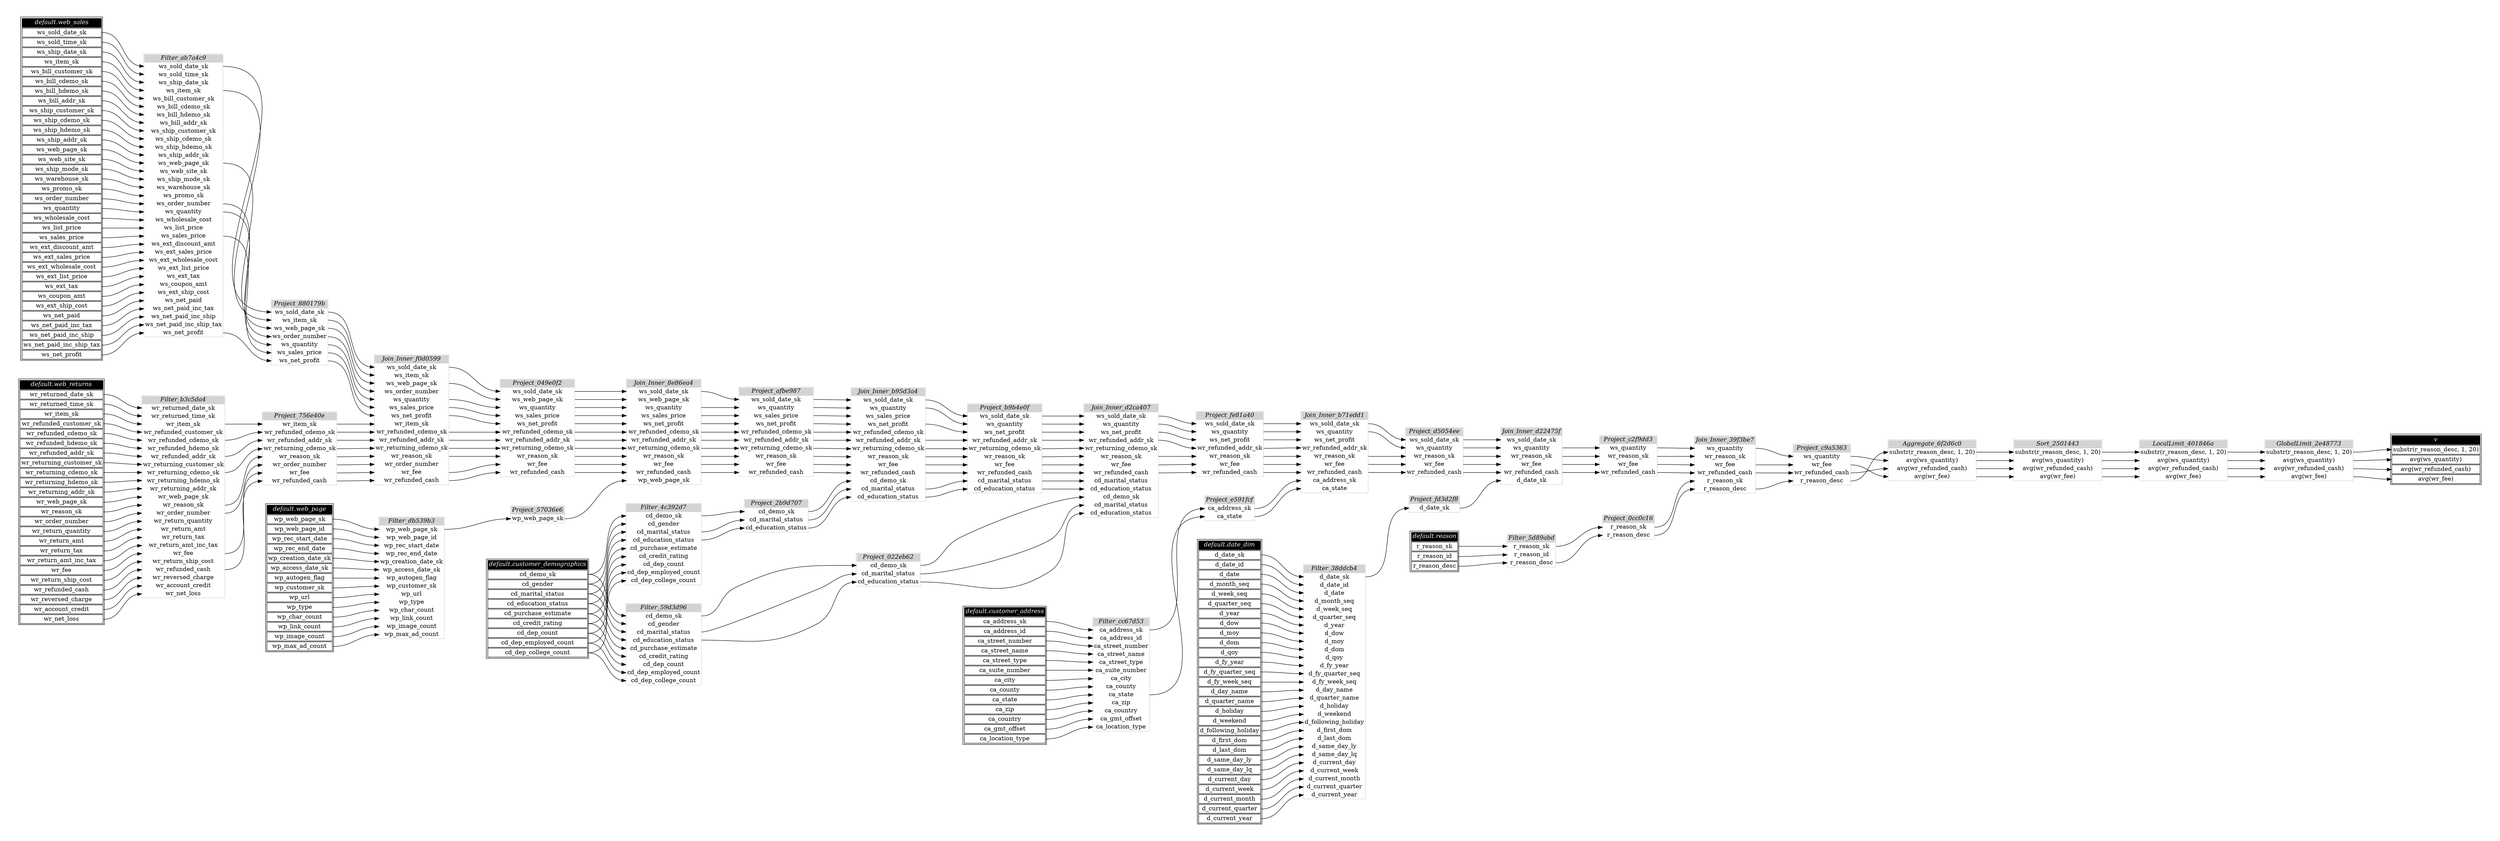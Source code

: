 // Automatically generated by TPCDSFlowTestSuite


digraph {
  graph [pad="0.5" nodesep="0.5" ranksep="1" fontname="Helvetica" rankdir=LR];
  node [shape=plaintext]

  
"Aggregate_6f2d6c0" [label=<
<table color="lightgray" border="1" cellborder="0" cellspacing="0">
  <tr><td bgcolor="lightgray" port="nodeName"><i>Aggregate_6f2d6c0</i></td></tr>
  <tr><td port="0">substr(r_reason_desc, 1, 20)</td></tr>
<tr><td port="1">avg(ws_quantity)</td></tr>
<tr><td port="2">avg(wr_refunded_cash)</td></tr>
<tr><td port="3">avg(wr_fee)</td></tr>
</table>>];
     

"Filter_38ddcb4" [label=<
<table color="lightgray" border="1" cellborder="0" cellspacing="0">
  <tr><td bgcolor="lightgray" port="nodeName"><i>Filter_38ddcb4</i></td></tr>
  <tr><td port="0">d_date_sk</td></tr>
<tr><td port="1">d_date_id</td></tr>
<tr><td port="2">d_date</td></tr>
<tr><td port="3">d_month_seq</td></tr>
<tr><td port="4">d_week_seq</td></tr>
<tr><td port="5">d_quarter_seq</td></tr>
<tr><td port="6">d_year</td></tr>
<tr><td port="7">d_dow</td></tr>
<tr><td port="8">d_moy</td></tr>
<tr><td port="9">d_dom</td></tr>
<tr><td port="10">d_qoy</td></tr>
<tr><td port="11">d_fy_year</td></tr>
<tr><td port="12">d_fy_quarter_seq</td></tr>
<tr><td port="13">d_fy_week_seq</td></tr>
<tr><td port="14">d_day_name</td></tr>
<tr><td port="15">d_quarter_name</td></tr>
<tr><td port="16">d_holiday</td></tr>
<tr><td port="17">d_weekend</td></tr>
<tr><td port="18">d_following_holiday</td></tr>
<tr><td port="19">d_first_dom</td></tr>
<tr><td port="20">d_last_dom</td></tr>
<tr><td port="21">d_same_day_ly</td></tr>
<tr><td port="22">d_same_day_lq</td></tr>
<tr><td port="23">d_current_day</td></tr>
<tr><td port="24">d_current_week</td></tr>
<tr><td port="25">d_current_month</td></tr>
<tr><td port="26">d_current_quarter</td></tr>
<tr><td port="27">d_current_year</td></tr>
</table>>];
     

"Filter_4c392d7" [label=<
<table color="lightgray" border="1" cellborder="0" cellspacing="0">
  <tr><td bgcolor="lightgray" port="nodeName"><i>Filter_4c392d7</i></td></tr>
  <tr><td port="0">cd_demo_sk</td></tr>
<tr><td port="1">cd_gender</td></tr>
<tr><td port="2">cd_marital_status</td></tr>
<tr><td port="3">cd_education_status</td></tr>
<tr><td port="4">cd_purchase_estimate</td></tr>
<tr><td port="5">cd_credit_rating</td></tr>
<tr><td port="6">cd_dep_count</td></tr>
<tr><td port="7">cd_dep_employed_count</td></tr>
<tr><td port="8">cd_dep_college_count</td></tr>
</table>>];
     

"Filter_59d3d96" [label=<
<table color="lightgray" border="1" cellborder="0" cellspacing="0">
  <tr><td bgcolor="lightgray" port="nodeName"><i>Filter_59d3d96</i></td></tr>
  <tr><td port="0">cd_demo_sk</td></tr>
<tr><td port="1">cd_gender</td></tr>
<tr><td port="2">cd_marital_status</td></tr>
<tr><td port="3">cd_education_status</td></tr>
<tr><td port="4">cd_purchase_estimate</td></tr>
<tr><td port="5">cd_credit_rating</td></tr>
<tr><td port="6">cd_dep_count</td></tr>
<tr><td port="7">cd_dep_employed_count</td></tr>
<tr><td port="8">cd_dep_college_count</td></tr>
</table>>];
     

"Filter_5d89abd" [label=<
<table color="lightgray" border="1" cellborder="0" cellspacing="0">
  <tr><td bgcolor="lightgray" port="nodeName"><i>Filter_5d89abd</i></td></tr>
  <tr><td port="0">r_reason_sk</td></tr>
<tr><td port="1">r_reason_id</td></tr>
<tr><td port="2">r_reason_desc</td></tr>
</table>>];
     

"Filter_ab7a4c9" [label=<
<table color="lightgray" border="1" cellborder="0" cellspacing="0">
  <tr><td bgcolor="lightgray" port="nodeName"><i>Filter_ab7a4c9</i></td></tr>
  <tr><td port="0">ws_sold_date_sk</td></tr>
<tr><td port="1">ws_sold_time_sk</td></tr>
<tr><td port="2">ws_ship_date_sk</td></tr>
<tr><td port="3">ws_item_sk</td></tr>
<tr><td port="4">ws_bill_customer_sk</td></tr>
<tr><td port="5">ws_bill_cdemo_sk</td></tr>
<tr><td port="6">ws_bill_hdemo_sk</td></tr>
<tr><td port="7">ws_bill_addr_sk</td></tr>
<tr><td port="8">ws_ship_customer_sk</td></tr>
<tr><td port="9">ws_ship_cdemo_sk</td></tr>
<tr><td port="10">ws_ship_hdemo_sk</td></tr>
<tr><td port="11">ws_ship_addr_sk</td></tr>
<tr><td port="12">ws_web_page_sk</td></tr>
<tr><td port="13">ws_web_site_sk</td></tr>
<tr><td port="14">ws_ship_mode_sk</td></tr>
<tr><td port="15">ws_warehouse_sk</td></tr>
<tr><td port="16">ws_promo_sk</td></tr>
<tr><td port="17">ws_order_number</td></tr>
<tr><td port="18">ws_quantity</td></tr>
<tr><td port="19">ws_wholesale_cost</td></tr>
<tr><td port="20">ws_list_price</td></tr>
<tr><td port="21">ws_sales_price</td></tr>
<tr><td port="22">ws_ext_discount_amt</td></tr>
<tr><td port="23">ws_ext_sales_price</td></tr>
<tr><td port="24">ws_ext_wholesale_cost</td></tr>
<tr><td port="25">ws_ext_list_price</td></tr>
<tr><td port="26">ws_ext_tax</td></tr>
<tr><td port="27">ws_coupon_amt</td></tr>
<tr><td port="28">ws_ext_ship_cost</td></tr>
<tr><td port="29">ws_net_paid</td></tr>
<tr><td port="30">ws_net_paid_inc_tax</td></tr>
<tr><td port="31">ws_net_paid_inc_ship</td></tr>
<tr><td port="32">ws_net_paid_inc_ship_tax</td></tr>
<tr><td port="33">ws_net_profit</td></tr>
</table>>];
     

"Filter_b3c5da4" [label=<
<table color="lightgray" border="1" cellborder="0" cellspacing="0">
  <tr><td bgcolor="lightgray" port="nodeName"><i>Filter_b3c5da4</i></td></tr>
  <tr><td port="0">wr_returned_date_sk</td></tr>
<tr><td port="1">wr_returned_time_sk</td></tr>
<tr><td port="2">wr_item_sk</td></tr>
<tr><td port="3">wr_refunded_customer_sk</td></tr>
<tr><td port="4">wr_refunded_cdemo_sk</td></tr>
<tr><td port="5">wr_refunded_hdemo_sk</td></tr>
<tr><td port="6">wr_refunded_addr_sk</td></tr>
<tr><td port="7">wr_returning_customer_sk</td></tr>
<tr><td port="8">wr_returning_cdemo_sk</td></tr>
<tr><td port="9">wr_returning_hdemo_sk</td></tr>
<tr><td port="10">wr_returning_addr_sk</td></tr>
<tr><td port="11">wr_web_page_sk</td></tr>
<tr><td port="12">wr_reason_sk</td></tr>
<tr><td port="13">wr_order_number</td></tr>
<tr><td port="14">wr_return_quantity</td></tr>
<tr><td port="15">wr_return_amt</td></tr>
<tr><td port="16">wr_return_tax</td></tr>
<tr><td port="17">wr_return_amt_inc_tax</td></tr>
<tr><td port="18">wr_fee</td></tr>
<tr><td port="19">wr_return_ship_cost</td></tr>
<tr><td port="20">wr_refunded_cash</td></tr>
<tr><td port="21">wr_reversed_charge</td></tr>
<tr><td port="22">wr_account_credit</td></tr>
<tr><td port="23">wr_net_loss</td></tr>
</table>>];
     

"Filter_cc67d53" [label=<
<table color="lightgray" border="1" cellborder="0" cellspacing="0">
  <tr><td bgcolor="lightgray" port="nodeName"><i>Filter_cc67d53</i></td></tr>
  <tr><td port="0">ca_address_sk</td></tr>
<tr><td port="1">ca_address_id</td></tr>
<tr><td port="2">ca_street_number</td></tr>
<tr><td port="3">ca_street_name</td></tr>
<tr><td port="4">ca_street_type</td></tr>
<tr><td port="5">ca_suite_number</td></tr>
<tr><td port="6">ca_city</td></tr>
<tr><td port="7">ca_county</td></tr>
<tr><td port="8">ca_state</td></tr>
<tr><td port="9">ca_zip</td></tr>
<tr><td port="10">ca_country</td></tr>
<tr><td port="11">ca_gmt_offset</td></tr>
<tr><td port="12">ca_location_type</td></tr>
</table>>];
     

"Filter_db539b3" [label=<
<table color="lightgray" border="1" cellborder="0" cellspacing="0">
  <tr><td bgcolor="lightgray" port="nodeName"><i>Filter_db539b3</i></td></tr>
  <tr><td port="0">wp_web_page_sk</td></tr>
<tr><td port="1">wp_web_page_id</td></tr>
<tr><td port="2">wp_rec_start_date</td></tr>
<tr><td port="3">wp_rec_end_date</td></tr>
<tr><td port="4">wp_creation_date_sk</td></tr>
<tr><td port="5">wp_access_date_sk</td></tr>
<tr><td port="6">wp_autogen_flag</td></tr>
<tr><td port="7">wp_customer_sk</td></tr>
<tr><td port="8">wp_url</td></tr>
<tr><td port="9">wp_type</td></tr>
<tr><td port="10">wp_char_count</td></tr>
<tr><td port="11">wp_link_count</td></tr>
<tr><td port="12">wp_image_count</td></tr>
<tr><td port="13">wp_max_ad_count</td></tr>
</table>>];
     

"GlobalLimit_2e48773" [label=<
<table color="lightgray" border="1" cellborder="0" cellspacing="0">
  <tr><td bgcolor="lightgray" port="nodeName"><i>GlobalLimit_2e48773</i></td></tr>
  <tr><td port="0">substr(r_reason_desc, 1, 20)</td></tr>
<tr><td port="1">avg(ws_quantity)</td></tr>
<tr><td port="2">avg(wr_refunded_cash)</td></tr>
<tr><td port="3">avg(wr_fee)</td></tr>
</table>>];
     

"Join_Inner_39f3be7" [label=<
<table color="lightgray" border="1" cellborder="0" cellspacing="0">
  <tr><td bgcolor="lightgray" port="nodeName"><i>Join_Inner_39f3be7</i></td></tr>
  <tr><td port="0">ws_quantity</td></tr>
<tr><td port="1">wr_reason_sk</td></tr>
<tr><td port="2">wr_fee</td></tr>
<tr><td port="3">wr_refunded_cash</td></tr>
<tr><td port="4">r_reason_sk</td></tr>
<tr><td port="5">r_reason_desc</td></tr>
</table>>];
     

"Join_Inner_8e86ea4" [label=<
<table color="lightgray" border="1" cellborder="0" cellspacing="0">
  <tr><td bgcolor="lightgray" port="nodeName"><i>Join_Inner_8e86ea4</i></td></tr>
  <tr><td port="0">ws_sold_date_sk</td></tr>
<tr><td port="1">ws_web_page_sk</td></tr>
<tr><td port="2">ws_quantity</td></tr>
<tr><td port="3">ws_sales_price</td></tr>
<tr><td port="4">ws_net_profit</td></tr>
<tr><td port="5">wr_refunded_cdemo_sk</td></tr>
<tr><td port="6">wr_refunded_addr_sk</td></tr>
<tr><td port="7">wr_returning_cdemo_sk</td></tr>
<tr><td port="8">wr_reason_sk</td></tr>
<tr><td port="9">wr_fee</td></tr>
<tr><td port="10">wr_refunded_cash</td></tr>
<tr><td port="11">wp_web_page_sk</td></tr>
</table>>];
     

"Join_Inner_b71edd1" [label=<
<table color="lightgray" border="1" cellborder="0" cellspacing="0">
  <tr><td bgcolor="lightgray" port="nodeName"><i>Join_Inner_b71edd1</i></td></tr>
  <tr><td port="0">ws_sold_date_sk</td></tr>
<tr><td port="1">ws_quantity</td></tr>
<tr><td port="2">ws_net_profit</td></tr>
<tr><td port="3">wr_refunded_addr_sk</td></tr>
<tr><td port="4">wr_reason_sk</td></tr>
<tr><td port="5">wr_fee</td></tr>
<tr><td port="6">wr_refunded_cash</td></tr>
<tr><td port="7">ca_address_sk</td></tr>
<tr><td port="8">ca_state</td></tr>
</table>>];
     

"Join_Inner_b95d3a4" [label=<
<table color="lightgray" border="1" cellborder="0" cellspacing="0">
  <tr><td bgcolor="lightgray" port="nodeName"><i>Join_Inner_b95d3a4</i></td></tr>
  <tr><td port="0">ws_sold_date_sk</td></tr>
<tr><td port="1">ws_quantity</td></tr>
<tr><td port="2">ws_sales_price</td></tr>
<tr><td port="3">ws_net_profit</td></tr>
<tr><td port="4">wr_refunded_cdemo_sk</td></tr>
<tr><td port="5">wr_refunded_addr_sk</td></tr>
<tr><td port="6">wr_returning_cdemo_sk</td></tr>
<tr><td port="7">wr_reason_sk</td></tr>
<tr><td port="8">wr_fee</td></tr>
<tr><td port="9">wr_refunded_cash</td></tr>
<tr><td port="10">cd_demo_sk</td></tr>
<tr><td port="11">cd_marital_status</td></tr>
<tr><td port="12">cd_education_status</td></tr>
</table>>];
     

"Join_Inner_d22475f" [label=<
<table color="lightgray" border="1" cellborder="0" cellspacing="0">
  <tr><td bgcolor="lightgray" port="nodeName"><i>Join_Inner_d22475f</i></td></tr>
  <tr><td port="0">ws_sold_date_sk</td></tr>
<tr><td port="1">ws_quantity</td></tr>
<tr><td port="2">wr_reason_sk</td></tr>
<tr><td port="3">wr_fee</td></tr>
<tr><td port="4">wr_refunded_cash</td></tr>
<tr><td port="5">d_date_sk</td></tr>
</table>>];
     

"Join_Inner_d2ca407" [label=<
<table color="lightgray" border="1" cellborder="0" cellspacing="0">
  <tr><td bgcolor="lightgray" port="nodeName"><i>Join_Inner_d2ca407</i></td></tr>
  <tr><td port="0">ws_sold_date_sk</td></tr>
<tr><td port="1">ws_quantity</td></tr>
<tr><td port="2">ws_net_profit</td></tr>
<tr><td port="3">wr_refunded_addr_sk</td></tr>
<tr><td port="4">wr_returning_cdemo_sk</td></tr>
<tr><td port="5">wr_reason_sk</td></tr>
<tr><td port="6">wr_fee</td></tr>
<tr><td port="7">wr_refunded_cash</td></tr>
<tr><td port="8">cd_marital_status</td></tr>
<tr><td port="9">cd_education_status</td></tr>
<tr><td port="10">cd_demo_sk</td></tr>
<tr><td port="11">cd_marital_status</td></tr>
<tr><td port="12">cd_education_status</td></tr>
</table>>];
     

"Join_Inner_f0d0599" [label=<
<table color="lightgray" border="1" cellborder="0" cellspacing="0">
  <tr><td bgcolor="lightgray" port="nodeName"><i>Join_Inner_f0d0599</i></td></tr>
  <tr><td port="0">ws_sold_date_sk</td></tr>
<tr><td port="1">ws_item_sk</td></tr>
<tr><td port="2">ws_web_page_sk</td></tr>
<tr><td port="3">ws_order_number</td></tr>
<tr><td port="4">ws_quantity</td></tr>
<tr><td port="5">ws_sales_price</td></tr>
<tr><td port="6">ws_net_profit</td></tr>
<tr><td port="7">wr_item_sk</td></tr>
<tr><td port="8">wr_refunded_cdemo_sk</td></tr>
<tr><td port="9">wr_refunded_addr_sk</td></tr>
<tr><td port="10">wr_returning_cdemo_sk</td></tr>
<tr><td port="11">wr_reason_sk</td></tr>
<tr><td port="12">wr_order_number</td></tr>
<tr><td port="13">wr_fee</td></tr>
<tr><td port="14">wr_refunded_cash</td></tr>
</table>>];
     

"LocalLimit_401846a" [label=<
<table color="lightgray" border="1" cellborder="0" cellspacing="0">
  <tr><td bgcolor="lightgray" port="nodeName"><i>LocalLimit_401846a</i></td></tr>
  <tr><td port="0">substr(r_reason_desc, 1, 20)</td></tr>
<tr><td port="1">avg(ws_quantity)</td></tr>
<tr><td port="2">avg(wr_refunded_cash)</td></tr>
<tr><td port="3">avg(wr_fee)</td></tr>
</table>>];
     

"Project_022eb62" [label=<
<table color="lightgray" border="1" cellborder="0" cellspacing="0">
  <tr><td bgcolor="lightgray" port="nodeName"><i>Project_022eb62</i></td></tr>
  <tr><td port="0">cd_demo_sk</td></tr>
<tr><td port="1">cd_marital_status</td></tr>
<tr><td port="2">cd_education_status</td></tr>
</table>>];
     

"Project_049e0f2" [label=<
<table color="lightgray" border="1" cellborder="0" cellspacing="0">
  <tr><td bgcolor="lightgray" port="nodeName"><i>Project_049e0f2</i></td></tr>
  <tr><td port="0">ws_sold_date_sk</td></tr>
<tr><td port="1">ws_web_page_sk</td></tr>
<tr><td port="2">ws_quantity</td></tr>
<tr><td port="3">ws_sales_price</td></tr>
<tr><td port="4">ws_net_profit</td></tr>
<tr><td port="5">wr_refunded_cdemo_sk</td></tr>
<tr><td port="6">wr_refunded_addr_sk</td></tr>
<tr><td port="7">wr_returning_cdemo_sk</td></tr>
<tr><td port="8">wr_reason_sk</td></tr>
<tr><td port="9">wr_fee</td></tr>
<tr><td port="10">wr_refunded_cash</td></tr>
</table>>];
     

"Project_0cc0c16" [label=<
<table color="lightgray" border="1" cellborder="0" cellspacing="0">
  <tr><td bgcolor="lightgray" port="nodeName"><i>Project_0cc0c16</i></td></tr>
  <tr><td port="0">r_reason_sk</td></tr>
<tr><td port="1">r_reason_desc</td></tr>
</table>>];
     

"Project_2b9d707" [label=<
<table color="lightgray" border="1" cellborder="0" cellspacing="0">
  <tr><td bgcolor="lightgray" port="nodeName"><i>Project_2b9d707</i></td></tr>
  <tr><td port="0">cd_demo_sk</td></tr>
<tr><td port="1">cd_marital_status</td></tr>
<tr><td port="2">cd_education_status</td></tr>
</table>>];
     

"Project_57036e6" [label=<
<table color="lightgray" border="1" cellborder="0" cellspacing="0">
  <tr><td bgcolor="lightgray" port="nodeName"><i>Project_57036e6</i></td></tr>
  <tr><td port="0">wp_web_page_sk</td></tr>
</table>>];
     

"Project_756e40e" [label=<
<table color="lightgray" border="1" cellborder="0" cellspacing="0">
  <tr><td bgcolor="lightgray" port="nodeName"><i>Project_756e40e</i></td></tr>
  <tr><td port="0">wr_item_sk</td></tr>
<tr><td port="1">wr_refunded_cdemo_sk</td></tr>
<tr><td port="2">wr_refunded_addr_sk</td></tr>
<tr><td port="3">wr_returning_cdemo_sk</td></tr>
<tr><td port="4">wr_reason_sk</td></tr>
<tr><td port="5">wr_order_number</td></tr>
<tr><td port="6">wr_fee</td></tr>
<tr><td port="7">wr_refunded_cash</td></tr>
</table>>];
     

"Project_880179b" [label=<
<table color="lightgray" border="1" cellborder="0" cellspacing="0">
  <tr><td bgcolor="lightgray" port="nodeName"><i>Project_880179b</i></td></tr>
  <tr><td port="0">ws_sold_date_sk</td></tr>
<tr><td port="1">ws_item_sk</td></tr>
<tr><td port="2">ws_web_page_sk</td></tr>
<tr><td port="3">ws_order_number</td></tr>
<tr><td port="4">ws_quantity</td></tr>
<tr><td port="5">ws_sales_price</td></tr>
<tr><td port="6">ws_net_profit</td></tr>
</table>>];
     

"Project_afbe987" [label=<
<table color="lightgray" border="1" cellborder="0" cellspacing="0">
  <tr><td bgcolor="lightgray" port="nodeName"><i>Project_afbe987</i></td></tr>
  <tr><td port="0">ws_sold_date_sk</td></tr>
<tr><td port="1">ws_quantity</td></tr>
<tr><td port="2">ws_sales_price</td></tr>
<tr><td port="3">ws_net_profit</td></tr>
<tr><td port="4">wr_refunded_cdemo_sk</td></tr>
<tr><td port="5">wr_refunded_addr_sk</td></tr>
<tr><td port="6">wr_returning_cdemo_sk</td></tr>
<tr><td port="7">wr_reason_sk</td></tr>
<tr><td port="8">wr_fee</td></tr>
<tr><td port="9">wr_refunded_cash</td></tr>
</table>>];
     

"Project_b9b4e0f" [label=<
<table color="lightgray" border="1" cellborder="0" cellspacing="0">
  <tr><td bgcolor="lightgray" port="nodeName"><i>Project_b9b4e0f</i></td></tr>
  <tr><td port="0">ws_sold_date_sk</td></tr>
<tr><td port="1">ws_quantity</td></tr>
<tr><td port="2">ws_net_profit</td></tr>
<tr><td port="3">wr_refunded_addr_sk</td></tr>
<tr><td port="4">wr_returning_cdemo_sk</td></tr>
<tr><td port="5">wr_reason_sk</td></tr>
<tr><td port="6">wr_fee</td></tr>
<tr><td port="7">wr_refunded_cash</td></tr>
<tr><td port="8">cd_marital_status</td></tr>
<tr><td port="9">cd_education_status</td></tr>
</table>>];
     

"Project_c2f9dd3" [label=<
<table color="lightgray" border="1" cellborder="0" cellspacing="0">
  <tr><td bgcolor="lightgray" port="nodeName"><i>Project_c2f9dd3</i></td></tr>
  <tr><td port="0">ws_quantity</td></tr>
<tr><td port="1">wr_reason_sk</td></tr>
<tr><td port="2">wr_fee</td></tr>
<tr><td port="3">wr_refunded_cash</td></tr>
</table>>];
     

"Project_c9a5363" [label=<
<table color="lightgray" border="1" cellborder="0" cellspacing="0">
  <tr><td bgcolor="lightgray" port="nodeName"><i>Project_c9a5363</i></td></tr>
  <tr><td port="0">ws_quantity</td></tr>
<tr><td port="1">wr_fee</td></tr>
<tr><td port="2">wr_refunded_cash</td></tr>
<tr><td port="3">r_reason_desc</td></tr>
</table>>];
     

"Project_d5054ee" [label=<
<table color="lightgray" border="1" cellborder="0" cellspacing="0">
  <tr><td bgcolor="lightgray" port="nodeName"><i>Project_d5054ee</i></td></tr>
  <tr><td port="0">ws_sold_date_sk</td></tr>
<tr><td port="1">ws_quantity</td></tr>
<tr><td port="2">wr_reason_sk</td></tr>
<tr><td port="3">wr_fee</td></tr>
<tr><td port="4">wr_refunded_cash</td></tr>
</table>>];
     

"Project_e591fcf" [label=<
<table color="lightgray" border="1" cellborder="0" cellspacing="0">
  <tr><td bgcolor="lightgray" port="nodeName"><i>Project_e591fcf</i></td></tr>
  <tr><td port="0">ca_address_sk</td></tr>
<tr><td port="1">ca_state</td></tr>
</table>>];
     

"Project_fd3d2f8" [label=<
<table color="lightgray" border="1" cellborder="0" cellspacing="0">
  <tr><td bgcolor="lightgray" port="nodeName"><i>Project_fd3d2f8</i></td></tr>
  <tr><td port="0">d_date_sk</td></tr>
</table>>];
     

"Project_fe81a40" [label=<
<table color="lightgray" border="1" cellborder="0" cellspacing="0">
  <tr><td bgcolor="lightgray" port="nodeName"><i>Project_fe81a40</i></td></tr>
  <tr><td port="0">ws_sold_date_sk</td></tr>
<tr><td port="1">ws_quantity</td></tr>
<tr><td port="2">ws_net_profit</td></tr>
<tr><td port="3">wr_refunded_addr_sk</td></tr>
<tr><td port="4">wr_reason_sk</td></tr>
<tr><td port="5">wr_fee</td></tr>
<tr><td port="6">wr_refunded_cash</td></tr>
</table>>];
     

"Sort_2501443" [label=<
<table color="lightgray" border="1" cellborder="0" cellspacing="0">
  <tr><td bgcolor="lightgray" port="nodeName"><i>Sort_2501443</i></td></tr>
  <tr><td port="0">substr(r_reason_desc, 1, 20)</td></tr>
<tr><td port="1">avg(ws_quantity)</td></tr>
<tr><td port="2">avg(wr_refunded_cash)</td></tr>
<tr><td port="3">avg(wr_fee)</td></tr>
</table>>];
     

"default.customer_address" [color="black" label=<
<table>
  <tr><td bgcolor="black" port="nodeName"><i><font color="white">default.customer_address</font></i></td></tr>
  <tr><td port="0">ca_address_sk</td></tr>
<tr><td port="1">ca_address_id</td></tr>
<tr><td port="2">ca_street_number</td></tr>
<tr><td port="3">ca_street_name</td></tr>
<tr><td port="4">ca_street_type</td></tr>
<tr><td port="5">ca_suite_number</td></tr>
<tr><td port="6">ca_city</td></tr>
<tr><td port="7">ca_county</td></tr>
<tr><td port="8">ca_state</td></tr>
<tr><td port="9">ca_zip</td></tr>
<tr><td port="10">ca_country</td></tr>
<tr><td port="11">ca_gmt_offset</td></tr>
<tr><td port="12">ca_location_type</td></tr>
</table>>];
     

"default.customer_demographics" [color="black" label=<
<table>
  <tr><td bgcolor="black" port="nodeName"><i><font color="white">default.customer_demographics</font></i></td></tr>
  <tr><td port="0">cd_demo_sk</td></tr>
<tr><td port="1">cd_gender</td></tr>
<tr><td port="2">cd_marital_status</td></tr>
<tr><td port="3">cd_education_status</td></tr>
<tr><td port="4">cd_purchase_estimate</td></tr>
<tr><td port="5">cd_credit_rating</td></tr>
<tr><td port="6">cd_dep_count</td></tr>
<tr><td port="7">cd_dep_employed_count</td></tr>
<tr><td port="8">cd_dep_college_count</td></tr>
</table>>];
     

"default.date_dim" [color="black" label=<
<table>
  <tr><td bgcolor="black" port="nodeName"><i><font color="white">default.date_dim</font></i></td></tr>
  <tr><td port="0">d_date_sk</td></tr>
<tr><td port="1">d_date_id</td></tr>
<tr><td port="2">d_date</td></tr>
<tr><td port="3">d_month_seq</td></tr>
<tr><td port="4">d_week_seq</td></tr>
<tr><td port="5">d_quarter_seq</td></tr>
<tr><td port="6">d_year</td></tr>
<tr><td port="7">d_dow</td></tr>
<tr><td port="8">d_moy</td></tr>
<tr><td port="9">d_dom</td></tr>
<tr><td port="10">d_qoy</td></tr>
<tr><td port="11">d_fy_year</td></tr>
<tr><td port="12">d_fy_quarter_seq</td></tr>
<tr><td port="13">d_fy_week_seq</td></tr>
<tr><td port="14">d_day_name</td></tr>
<tr><td port="15">d_quarter_name</td></tr>
<tr><td port="16">d_holiday</td></tr>
<tr><td port="17">d_weekend</td></tr>
<tr><td port="18">d_following_holiday</td></tr>
<tr><td port="19">d_first_dom</td></tr>
<tr><td port="20">d_last_dom</td></tr>
<tr><td port="21">d_same_day_ly</td></tr>
<tr><td port="22">d_same_day_lq</td></tr>
<tr><td port="23">d_current_day</td></tr>
<tr><td port="24">d_current_week</td></tr>
<tr><td port="25">d_current_month</td></tr>
<tr><td port="26">d_current_quarter</td></tr>
<tr><td port="27">d_current_year</td></tr>
</table>>];
     

"default.reason" [color="black" label=<
<table>
  <tr><td bgcolor="black" port="nodeName"><i><font color="white">default.reason</font></i></td></tr>
  <tr><td port="0">r_reason_sk</td></tr>
<tr><td port="1">r_reason_id</td></tr>
<tr><td port="2">r_reason_desc</td></tr>
</table>>];
     

"default.web_page" [color="black" label=<
<table>
  <tr><td bgcolor="black" port="nodeName"><i><font color="white">default.web_page</font></i></td></tr>
  <tr><td port="0">wp_web_page_sk</td></tr>
<tr><td port="1">wp_web_page_id</td></tr>
<tr><td port="2">wp_rec_start_date</td></tr>
<tr><td port="3">wp_rec_end_date</td></tr>
<tr><td port="4">wp_creation_date_sk</td></tr>
<tr><td port="5">wp_access_date_sk</td></tr>
<tr><td port="6">wp_autogen_flag</td></tr>
<tr><td port="7">wp_customer_sk</td></tr>
<tr><td port="8">wp_url</td></tr>
<tr><td port="9">wp_type</td></tr>
<tr><td port="10">wp_char_count</td></tr>
<tr><td port="11">wp_link_count</td></tr>
<tr><td port="12">wp_image_count</td></tr>
<tr><td port="13">wp_max_ad_count</td></tr>
</table>>];
     

"default.web_returns" [color="black" label=<
<table>
  <tr><td bgcolor="black" port="nodeName"><i><font color="white">default.web_returns</font></i></td></tr>
  <tr><td port="0">wr_returned_date_sk</td></tr>
<tr><td port="1">wr_returned_time_sk</td></tr>
<tr><td port="2">wr_item_sk</td></tr>
<tr><td port="3">wr_refunded_customer_sk</td></tr>
<tr><td port="4">wr_refunded_cdemo_sk</td></tr>
<tr><td port="5">wr_refunded_hdemo_sk</td></tr>
<tr><td port="6">wr_refunded_addr_sk</td></tr>
<tr><td port="7">wr_returning_customer_sk</td></tr>
<tr><td port="8">wr_returning_cdemo_sk</td></tr>
<tr><td port="9">wr_returning_hdemo_sk</td></tr>
<tr><td port="10">wr_returning_addr_sk</td></tr>
<tr><td port="11">wr_web_page_sk</td></tr>
<tr><td port="12">wr_reason_sk</td></tr>
<tr><td port="13">wr_order_number</td></tr>
<tr><td port="14">wr_return_quantity</td></tr>
<tr><td port="15">wr_return_amt</td></tr>
<tr><td port="16">wr_return_tax</td></tr>
<tr><td port="17">wr_return_amt_inc_tax</td></tr>
<tr><td port="18">wr_fee</td></tr>
<tr><td port="19">wr_return_ship_cost</td></tr>
<tr><td port="20">wr_refunded_cash</td></tr>
<tr><td port="21">wr_reversed_charge</td></tr>
<tr><td port="22">wr_account_credit</td></tr>
<tr><td port="23">wr_net_loss</td></tr>
</table>>];
     

"default.web_sales" [color="black" label=<
<table>
  <tr><td bgcolor="black" port="nodeName"><i><font color="white">default.web_sales</font></i></td></tr>
  <tr><td port="0">ws_sold_date_sk</td></tr>
<tr><td port="1">ws_sold_time_sk</td></tr>
<tr><td port="2">ws_ship_date_sk</td></tr>
<tr><td port="3">ws_item_sk</td></tr>
<tr><td port="4">ws_bill_customer_sk</td></tr>
<tr><td port="5">ws_bill_cdemo_sk</td></tr>
<tr><td port="6">ws_bill_hdemo_sk</td></tr>
<tr><td port="7">ws_bill_addr_sk</td></tr>
<tr><td port="8">ws_ship_customer_sk</td></tr>
<tr><td port="9">ws_ship_cdemo_sk</td></tr>
<tr><td port="10">ws_ship_hdemo_sk</td></tr>
<tr><td port="11">ws_ship_addr_sk</td></tr>
<tr><td port="12">ws_web_page_sk</td></tr>
<tr><td port="13">ws_web_site_sk</td></tr>
<tr><td port="14">ws_ship_mode_sk</td></tr>
<tr><td port="15">ws_warehouse_sk</td></tr>
<tr><td port="16">ws_promo_sk</td></tr>
<tr><td port="17">ws_order_number</td></tr>
<tr><td port="18">ws_quantity</td></tr>
<tr><td port="19">ws_wholesale_cost</td></tr>
<tr><td port="20">ws_list_price</td></tr>
<tr><td port="21">ws_sales_price</td></tr>
<tr><td port="22">ws_ext_discount_amt</td></tr>
<tr><td port="23">ws_ext_sales_price</td></tr>
<tr><td port="24">ws_ext_wholesale_cost</td></tr>
<tr><td port="25">ws_ext_list_price</td></tr>
<tr><td port="26">ws_ext_tax</td></tr>
<tr><td port="27">ws_coupon_amt</td></tr>
<tr><td port="28">ws_ext_ship_cost</td></tr>
<tr><td port="29">ws_net_paid</td></tr>
<tr><td port="30">ws_net_paid_inc_tax</td></tr>
<tr><td port="31">ws_net_paid_inc_ship</td></tr>
<tr><td port="32">ws_net_paid_inc_ship_tax</td></tr>
<tr><td port="33">ws_net_profit</td></tr>
</table>>];
     

"v" [color="black" label=<
<table>
  <tr><td bgcolor="black" port="nodeName"><i><font color="white">v</font></i></td></tr>
  <tr><td port="0">substr(r_reason_desc, 1, 20)</td></tr>
<tr><td port="1">avg(ws_quantity)</td></tr>
<tr><td port="2">avg(wr_refunded_cash)</td></tr>
<tr><td port="3">avg(wr_fee)</td></tr>
</table>>];
     
  "Aggregate_6f2d6c0":0 -> "Sort_2501443":0;
"Aggregate_6f2d6c0":1 -> "Sort_2501443":1;
"Aggregate_6f2d6c0":2 -> "Sort_2501443":2;
"Aggregate_6f2d6c0":3 -> "Sort_2501443":3;
"Filter_38ddcb4":0 -> "Project_fd3d2f8":0;
"Filter_4c392d7":0 -> "Project_2b9d707":0;
"Filter_4c392d7":2 -> "Project_2b9d707":1;
"Filter_4c392d7":3 -> "Project_2b9d707":2;
"Filter_59d3d96":0 -> "Project_022eb62":0;
"Filter_59d3d96":2 -> "Project_022eb62":1;
"Filter_59d3d96":3 -> "Project_022eb62":2;
"Filter_5d89abd":0 -> "Project_0cc0c16":0;
"Filter_5d89abd":2 -> "Project_0cc0c16":1;
"Filter_ab7a4c9":0 -> "Project_880179b":0;
"Filter_ab7a4c9":12 -> "Project_880179b":2;
"Filter_ab7a4c9":17 -> "Project_880179b":3;
"Filter_ab7a4c9":18 -> "Project_880179b":4;
"Filter_ab7a4c9":21 -> "Project_880179b":5;
"Filter_ab7a4c9":3 -> "Project_880179b":1;
"Filter_ab7a4c9":33 -> "Project_880179b":6;
"Filter_b3c5da4":12 -> "Project_756e40e":4;
"Filter_b3c5da4":13 -> "Project_756e40e":5;
"Filter_b3c5da4":18 -> "Project_756e40e":6;
"Filter_b3c5da4":2 -> "Project_756e40e":0;
"Filter_b3c5da4":20 -> "Project_756e40e":7;
"Filter_b3c5da4":4 -> "Project_756e40e":1;
"Filter_b3c5da4":6 -> "Project_756e40e":2;
"Filter_b3c5da4":8 -> "Project_756e40e":3;
"Filter_cc67d53":0 -> "Project_e591fcf":0;
"Filter_cc67d53":8 -> "Project_e591fcf":1;
"Filter_db539b3":0 -> "Project_57036e6":0;
"GlobalLimit_2e48773":0 -> "v":0;
"GlobalLimit_2e48773":1 -> "v":1;
"GlobalLimit_2e48773":2 -> "v":2;
"GlobalLimit_2e48773":3 -> "v":3;
"Join_Inner_39f3be7":0 -> "Project_c9a5363":0;
"Join_Inner_39f3be7":2 -> "Project_c9a5363":1;
"Join_Inner_39f3be7":3 -> "Project_c9a5363":2;
"Join_Inner_39f3be7":5 -> "Project_c9a5363":3;
"Join_Inner_8e86ea4":0 -> "Project_afbe987":0;
"Join_Inner_8e86ea4":10 -> "Project_afbe987":9;
"Join_Inner_8e86ea4":2 -> "Project_afbe987":1;
"Join_Inner_8e86ea4":3 -> "Project_afbe987":2;
"Join_Inner_8e86ea4":4 -> "Project_afbe987":3;
"Join_Inner_8e86ea4":5 -> "Project_afbe987":4;
"Join_Inner_8e86ea4":6 -> "Project_afbe987":5;
"Join_Inner_8e86ea4":7 -> "Project_afbe987":6;
"Join_Inner_8e86ea4":8 -> "Project_afbe987":7;
"Join_Inner_8e86ea4":9 -> "Project_afbe987":8;
"Join_Inner_b71edd1":0 -> "Project_d5054ee":0;
"Join_Inner_b71edd1":1 -> "Project_d5054ee":1;
"Join_Inner_b71edd1":4 -> "Project_d5054ee":2;
"Join_Inner_b71edd1":5 -> "Project_d5054ee":3;
"Join_Inner_b71edd1":6 -> "Project_d5054ee":4;
"Join_Inner_b95d3a4":0 -> "Project_b9b4e0f":0;
"Join_Inner_b95d3a4":1 -> "Project_b9b4e0f":1;
"Join_Inner_b95d3a4":11 -> "Project_b9b4e0f":8;
"Join_Inner_b95d3a4":12 -> "Project_b9b4e0f":9;
"Join_Inner_b95d3a4":3 -> "Project_b9b4e0f":2;
"Join_Inner_b95d3a4":5 -> "Project_b9b4e0f":3;
"Join_Inner_b95d3a4":6 -> "Project_b9b4e0f":4;
"Join_Inner_b95d3a4":7 -> "Project_b9b4e0f":5;
"Join_Inner_b95d3a4":8 -> "Project_b9b4e0f":6;
"Join_Inner_b95d3a4":9 -> "Project_b9b4e0f":7;
"Join_Inner_d22475f":1 -> "Project_c2f9dd3":0;
"Join_Inner_d22475f":2 -> "Project_c2f9dd3":1;
"Join_Inner_d22475f":3 -> "Project_c2f9dd3":2;
"Join_Inner_d22475f":4 -> "Project_c2f9dd3":3;
"Join_Inner_d2ca407":0 -> "Project_fe81a40":0;
"Join_Inner_d2ca407":1 -> "Project_fe81a40":1;
"Join_Inner_d2ca407":2 -> "Project_fe81a40":2;
"Join_Inner_d2ca407":3 -> "Project_fe81a40":3;
"Join_Inner_d2ca407":5 -> "Project_fe81a40":4;
"Join_Inner_d2ca407":6 -> "Project_fe81a40":5;
"Join_Inner_d2ca407":7 -> "Project_fe81a40":6;
"Join_Inner_f0d0599":0 -> "Project_049e0f2":0;
"Join_Inner_f0d0599":10 -> "Project_049e0f2":7;
"Join_Inner_f0d0599":11 -> "Project_049e0f2":8;
"Join_Inner_f0d0599":13 -> "Project_049e0f2":9;
"Join_Inner_f0d0599":14 -> "Project_049e0f2":10;
"Join_Inner_f0d0599":2 -> "Project_049e0f2":1;
"Join_Inner_f0d0599":4 -> "Project_049e0f2":2;
"Join_Inner_f0d0599":5 -> "Project_049e0f2":3;
"Join_Inner_f0d0599":6 -> "Project_049e0f2":4;
"Join_Inner_f0d0599":8 -> "Project_049e0f2":5;
"Join_Inner_f0d0599":9 -> "Project_049e0f2":6;
"LocalLimit_401846a":0 -> "GlobalLimit_2e48773":0;
"LocalLimit_401846a":1 -> "GlobalLimit_2e48773":1;
"LocalLimit_401846a":2 -> "GlobalLimit_2e48773":2;
"LocalLimit_401846a":3 -> "GlobalLimit_2e48773":3;
"Project_022eb62":0 -> "Join_Inner_d2ca407":10;
"Project_022eb62":1 -> "Join_Inner_d2ca407":11;
"Project_022eb62":2 -> "Join_Inner_d2ca407":12;
"Project_049e0f2":0 -> "Join_Inner_8e86ea4":0;
"Project_049e0f2":1 -> "Join_Inner_8e86ea4":1;
"Project_049e0f2":10 -> "Join_Inner_8e86ea4":10;
"Project_049e0f2":2 -> "Join_Inner_8e86ea4":2;
"Project_049e0f2":3 -> "Join_Inner_8e86ea4":3;
"Project_049e0f2":4 -> "Join_Inner_8e86ea4":4;
"Project_049e0f2":5 -> "Join_Inner_8e86ea4":5;
"Project_049e0f2":6 -> "Join_Inner_8e86ea4":6;
"Project_049e0f2":7 -> "Join_Inner_8e86ea4":7;
"Project_049e0f2":8 -> "Join_Inner_8e86ea4":8;
"Project_049e0f2":9 -> "Join_Inner_8e86ea4":9;
"Project_0cc0c16":0 -> "Join_Inner_39f3be7":4;
"Project_0cc0c16":1 -> "Join_Inner_39f3be7":5;
"Project_2b9d707":0 -> "Join_Inner_b95d3a4":10;
"Project_2b9d707":1 -> "Join_Inner_b95d3a4":11;
"Project_2b9d707":2 -> "Join_Inner_b95d3a4":12;
"Project_57036e6":0 -> "Join_Inner_8e86ea4":11;
"Project_756e40e":0 -> "Join_Inner_f0d0599":7;
"Project_756e40e":1 -> "Join_Inner_f0d0599":8;
"Project_756e40e":2 -> "Join_Inner_f0d0599":9;
"Project_756e40e":3 -> "Join_Inner_f0d0599":10;
"Project_756e40e":4 -> "Join_Inner_f0d0599":11;
"Project_756e40e":5 -> "Join_Inner_f0d0599":12;
"Project_756e40e":6 -> "Join_Inner_f0d0599":13;
"Project_756e40e":7 -> "Join_Inner_f0d0599":14;
"Project_880179b":0 -> "Join_Inner_f0d0599":0;
"Project_880179b":1 -> "Join_Inner_f0d0599":1;
"Project_880179b":2 -> "Join_Inner_f0d0599":2;
"Project_880179b":3 -> "Join_Inner_f0d0599":3;
"Project_880179b":4 -> "Join_Inner_f0d0599":4;
"Project_880179b":5 -> "Join_Inner_f0d0599":5;
"Project_880179b":6 -> "Join_Inner_f0d0599":6;
"Project_afbe987":0 -> "Join_Inner_b95d3a4":0;
"Project_afbe987":1 -> "Join_Inner_b95d3a4":1;
"Project_afbe987":2 -> "Join_Inner_b95d3a4":2;
"Project_afbe987":3 -> "Join_Inner_b95d3a4":3;
"Project_afbe987":4 -> "Join_Inner_b95d3a4":4;
"Project_afbe987":5 -> "Join_Inner_b95d3a4":5;
"Project_afbe987":6 -> "Join_Inner_b95d3a4":6;
"Project_afbe987":7 -> "Join_Inner_b95d3a4":7;
"Project_afbe987":8 -> "Join_Inner_b95d3a4":8;
"Project_afbe987":9 -> "Join_Inner_b95d3a4":9;
"Project_b9b4e0f":0 -> "Join_Inner_d2ca407":0;
"Project_b9b4e0f":1 -> "Join_Inner_d2ca407":1;
"Project_b9b4e0f":2 -> "Join_Inner_d2ca407":2;
"Project_b9b4e0f":3 -> "Join_Inner_d2ca407":3;
"Project_b9b4e0f":4 -> "Join_Inner_d2ca407":4;
"Project_b9b4e0f":5 -> "Join_Inner_d2ca407":5;
"Project_b9b4e0f":6 -> "Join_Inner_d2ca407":6;
"Project_b9b4e0f":7 -> "Join_Inner_d2ca407":7;
"Project_b9b4e0f":8 -> "Join_Inner_d2ca407":8;
"Project_b9b4e0f":9 -> "Join_Inner_d2ca407":9;
"Project_c2f9dd3":0 -> "Join_Inner_39f3be7":0;
"Project_c2f9dd3":1 -> "Join_Inner_39f3be7":1;
"Project_c2f9dd3":2 -> "Join_Inner_39f3be7":2;
"Project_c2f9dd3":3 -> "Join_Inner_39f3be7":3;
"Project_c9a5363":0 -> "Aggregate_6f2d6c0":1;
"Project_c9a5363":1 -> "Aggregate_6f2d6c0":3;
"Project_c9a5363":2 -> "Aggregate_6f2d6c0":2;
"Project_c9a5363":3 -> "Aggregate_6f2d6c0":0;
"Project_d5054ee":0 -> "Join_Inner_d22475f":0;
"Project_d5054ee":1 -> "Join_Inner_d22475f":1;
"Project_d5054ee":2 -> "Join_Inner_d22475f":2;
"Project_d5054ee":3 -> "Join_Inner_d22475f":3;
"Project_d5054ee":4 -> "Join_Inner_d22475f":4;
"Project_e591fcf":0 -> "Join_Inner_b71edd1":7;
"Project_e591fcf":1 -> "Join_Inner_b71edd1":8;
"Project_fd3d2f8":0 -> "Join_Inner_d22475f":5;
"Project_fe81a40":0 -> "Join_Inner_b71edd1":0;
"Project_fe81a40":1 -> "Join_Inner_b71edd1":1;
"Project_fe81a40":2 -> "Join_Inner_b71edd1":2;
"Project_fe81a40":3 -> "Join_Inner_b71edd1":3;
"Project_fe81a40":4 -> "Join_Inner_b71edd1":4;
"Project_fe81a40":5 -> "Join_Inner_b71edd1":5;
"Project_fe81a40":6 -> "Join_Inner_b71edd1":6;
"Sort_2501443":0 -> "LocalLimit_401846a":0;
"Sort_2501443":1 -> "LocalLimit_401846a":1;
"Sort_2501443":2 -> "LocalLimit_401846a":2;
"Sort_2501443":3 -> "LocalLimit_401846a":3;
"default.customer_address":0 -> "Filter_cc67d53":0;
"default.customer_address":1 -> "Filter_cc67d53":1;
"default.customer_address":10 -> "Filter_cc67d53":10;
"default.customer_address":11 -> "Filter_cc67d53":11;
"default.customer_address":12 -> "Filter_cc67d53":12;
"default.customer_address":2 -> "Filter_cc67d53":2;
"default.customer_address":3 -> "Filter_cc67d53":3;
"default.customer_address":4 -> "Filter_cc67d53":4;
"default.customer_address":5 -> "Filter_cc67d53":5;
"default.customer_address":6 -> "Filter_cc67d53":6;
"default.customer_address":7 -> "Filter_cc67d53":7;
"default.customer_address":8 -> "Filter_cc67d53":8;
"default.customer_address":9 -> "Filter_cc67d53":9;
"default.customer_demographics":0 -> "Filter_4c392d7":0;
"default.customer_demographics":0 -> "Filter_59d3d96":0;
"default.customer_demographics":1 -> "Filter_4c392d7":1;
"default.customer_demographics":1 -> "Filter_59d3d96":1;
"default.customer_demographics":2 -> "Filter_4c392d7":2;
"default.customer_demographics":2 -> "Filter_59d3d96":2;
"default.customer_demographics":3 -> "Filter_4c392d7":3;
"default.customer_demographics":3 -> "Filter_59d3d96":3;
"default.customer_demographics":4 -> "Filter_4c392d7":4;
"default.customer_demographics":4 -> "Filter_59d3d96":4;
"default.customer_demographics":5 -> "Filter_4c392d7":5;
"default.customer_demographics":5 -> "Filter_59d3d96":5;
"default.customer_demographics":6 -> "Filter_4c392d7":6;
"default.customer_demographics":6 -> "Filter_59d3d96":6;
"default.customer_demographics":7 -> "Filter_4c392d7":7;
"default.customer_demographics":7 -> "Filter_59d3d96":7;
"default.customer_demographics":8 -> "Filter_4c392d7":8;
"default.customer_demographics":8 -> "Filter_59d3d96":8;
"default.date_dim":0 -> "Filter_38ddcb4":0;
"default.date_dim":1 -> "Filter_38ddcb4":1;
"default.date_dim":10 -> "Filter_38ddcb4":10;
"default.date_dim":11 -> "Filter_38ddcb4":11;
"default.date_dim":12 -> "Filter_38ddcb4":12;
"default.date_dim":13 -> "Filter_38ddcb4":13;
"default.date_dim":14 -> "Filter_38ddcb4":14;
"default.date_dim":15 -> "Filter_38ddcb4":15;
"default.date_dim":16 -> "Filter_38ddcb4":16;
"default.date_dim":17 -> "Filter_38ddcb4":17;
"default.date_dim":18 -> "Filter_38ddcb4":18;
"default.date_dim":19 -> "Filter_38ddcb4":19;
"default.date_dim":2 -> "Filter_38ddcb4":2;
"default.date_dim":20 -> "Filter_38ddcb4":20;
"default.date_dim":21 -> "Filter_38ddcb4":21;
"default.date_dim":22 -> "Filter_38ddcb4":22;
"default.date_dim":23 -> "Filter_38ddcb4":23;
"default.date_dim":24 -> "Filter_38ddcb4":24;
"default.date_dim":25 -> "Filter_38ddcb4":25;
"default.date_dim":26 -> "Filter_38ddcb4":26;
"default.date_dim":27 -> "Filter_38ddcb4":27;
"default.date_dim":3 -> "Filter_38ddcb4":3;
"default.date_dim":4 -> "Filter_38ddcb4":4;
"default.date_dim":5 -> "Filter_38ddcb4":5;
"default.date_dim":6 -> "Filter_38ddcb4":6;
"default.date_dim":7 -> "Filter_38ddcb4":7;
"default.date_dim":8 -> "Filter_38ddcb4":8;
"default.date_dim":9 -> "Filter_38ddcb4":9;
"default.reason":0 -> "Filter_5d89abd":0;
"default.reason":1 -> "Filter_5d89abd":1;
"default.reason":2 -> "Filter_5d89abd":2;
"default.web_page":0 -> "Filter_db539b3":0;
"default.web_page":1 -> "Filter_db539b3":1;
"default.web_page":10 -> "Filter_db539b3":10;
"default.web_page":11 -> "Filter_db539b3":11;
"default.web_page":12 -> "Filter_db539b3":12;
"default.web_page":13 -> "Filter_db539b3":13;
"default.web_page":2 -> "Filter_db539b3":2;
"default.web_page":3 -> "Filter_db539b3":3;
"default.web_page":4 -> "Filter_db539b3":4;
"default.web_page":5 -> "Filter_db539b3":5;
"default.web_page":6 -> "Filter_db539b3":6;
"default.web_page":7 -> "Filter_db539b3":7;
"default.web_page":8 -> "Filter_db539b3":8;
"default.web_page":9 -> "Filter_db539b3":9;
"default.web_returns":0 -> "Filter_b3c5da4":0;
"default.web_returns":1 -> "Filter_b3c5da4":1;
"default.web_returns":10 -> "Filter_b3c5da4":10;
"default.web_returns":11 -> "Filter_b3c5da4":11;
"default.web_returns":12 -> "Filter_b3c5da4":12;
"default.web_returns":13 -> "Filter_b3c5da4":13;
"default.web_returns":14 -> "Filter_b3c5da4":14;
"default.web_returns":15 -> "Filter_b3c5da4":15;
"default.web_returns":16 -> "Filter_b3c5da4":16;
"default.web_returns":17 -> "Filter_b3c5da4":17;
"default.web_returns":18 -> "Filter_b3c5da4":18;
"default.web_returns":19 -> "Filter_b3c5da4":19;
"default.web_returns":2 -> "Filter_b3c5da4":2;
"default.web_returns":20 -> "Filter_b3c5da4":20;
"default.web_returns":21 -> "Filter_b3c5da4":21;
"default.web_returns":22 -> "Filter_b3c5da4":22;
"default.web_returns":23 -> "Filter_b3c5da4":23;
"default.web_returns":3 -> "Filter_b3c5da4":3;
"default.web_returns":4 -> "Filter_b3c5da4":4;
"default.web_returns":5 -> "Filter_b3c5da4":5;
"default.web_returns":6 -> "Filter_b3c5da4":6;
"default.web_returns":7 -> "Filter_b3c5da4":7;
"default.web_returns":8 -> "Filter_b3c5da4":8;
"default.web_returns":9 -> "Filter_b3c5da4":9;
"default.web_sales":0 -> "Filter_ab7a4c9":0;
"default.web_sales":1 -> "Filter_ab7a4c9":1;
"default.web_sales":10 -> "Filter_ab7a4c9":10;
"default.web_sales":11 -> "Filter_ab7a4c9":11;
"default.web_sales":12 -> "Filter_ab7a4c9":12;
"default.web_sales":13 -> "Filter_ab7a4c9":13;
"default.web_sales":14 -> "Filter_ab7a4c9":14;
"default.web_sales":15 -> "Filter_ab7a4c9":15;
"default.web_sales":16 -> "Filter_ab7a4c9":16;
"default.web_sales":17 -> "Filter_ab7a4c9":17;
"default.web_sales":18 -> "Filter_ab7a4c9":18;
"default.web_sales":19 -> "Filter_ab7a4c9":19;
"default.web_sales":2 -> "Filter_ab7a4c9":2;
"default.web_sales":20 -> "Filter_ab7a4c9":20;
"default.web_sales":21 -> "Filter_ab7a4c9":21;
"default.web_sales":22 -> "Filter_ab7a4c9":22;
"default.web_sales":23 -> "Filter_ab7a4c9":23;
"default.web_sales":24 -> "Filter_ab7a4c9":24;
"default.web_sales":25 -> "Filter_ab7a4c9":25;
"default.web_sales":26 -> "Filter_ab7a4c9":26;
"default.web_sales":27 -> "Filter_ab7a4c9":27;
"default.web_sales":28 -> "Filter_ab7a4c9":28;
"default.web_sales":29 -> "Filter_ab7a4c9":29;
"default.web_sales":3 -> "Filter_ab7a4c9":3;
"default.web_sales":30 -> "Filter_ab7a4c9":30;
"default.web_sales":31 -> "Filter_ab7a4c9":31;
"default.web_sales":32 -> "Filter_ab7a4c9":32;
"default.web_sales":33 -> "Filter_ab7a4c9":33;
"default.web_sales":4 -> "Filter_ab7a4c9":4;
"default.web_sales":5 -> "Filter_ab7a4c9":5;
"default.web_sales":6 -> "Filter_ab7a4c9":6;
"default.web_sales":7 -> "Filter_ab7a4c9":7;
"default.web_sales":8 -> "Filter_ab7a4c9":8;
"default.web_sales":9 -> "Filter_ab7a4c9":9;
}
       